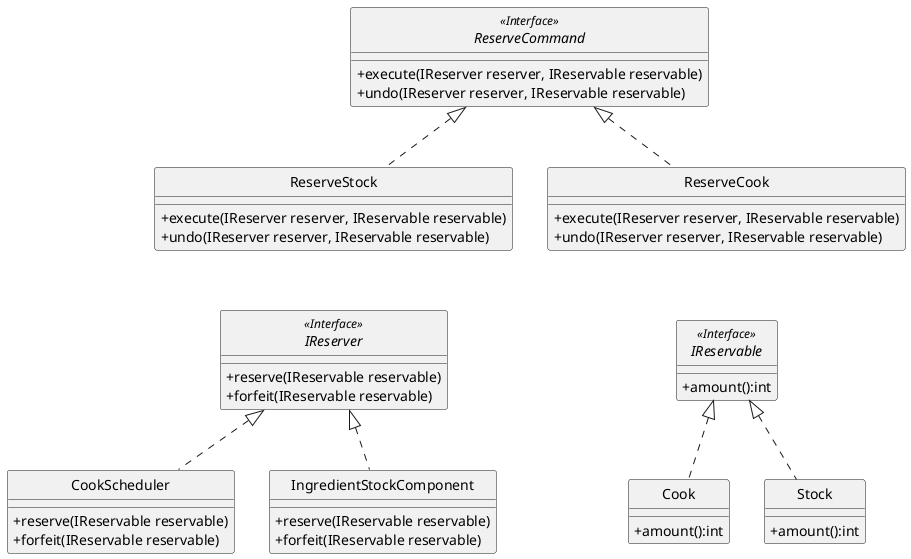 
@startuml
skinparam linetype polyline
skinparam classAttributeIconSize 0
skinparam style strictuml


interface ReserveCommand <<Interface>>{
  + execute(IReserver reserver, IReservable reservable)
  + undo(IReserver reserver, IReservable reservable)
}

class ReserveStock implements   ReserveCommand{
  + execute(IReserver reserver, IReservable reservable)
  + undo(IReserver reserver, IReservable reservable)
}
class ReserveCook implements ReserveCommand {
  + execute(IReserver reserver, IReservable reservable)
  + undo(IReserver reserver, IReservable reservable)
}

interface  IReservable <<Interface>>{
  + amount():int
}

class Cook implements IReservable {
  + amount():int
}
class Stock implements IReservable {
  + amount():int
}

interface IReserver <<Interface>> {
  + reserve(IReservable reservable)
  + forfeit(IReservable reservable)
}

class CookScheduler implements IReserver {
  + reserve(IReservable reservable)
  + forfeit(IReservable reservable)
}

class IngredientStockComponent implements IReserver {
  + reserve(IReservable reservable)
  + forfeit(IReservable reservable)
}

ReserveCook  -[hidden]d->  IReservable
ReserveStock  -[hidden]d->  IReserver

@enduml
